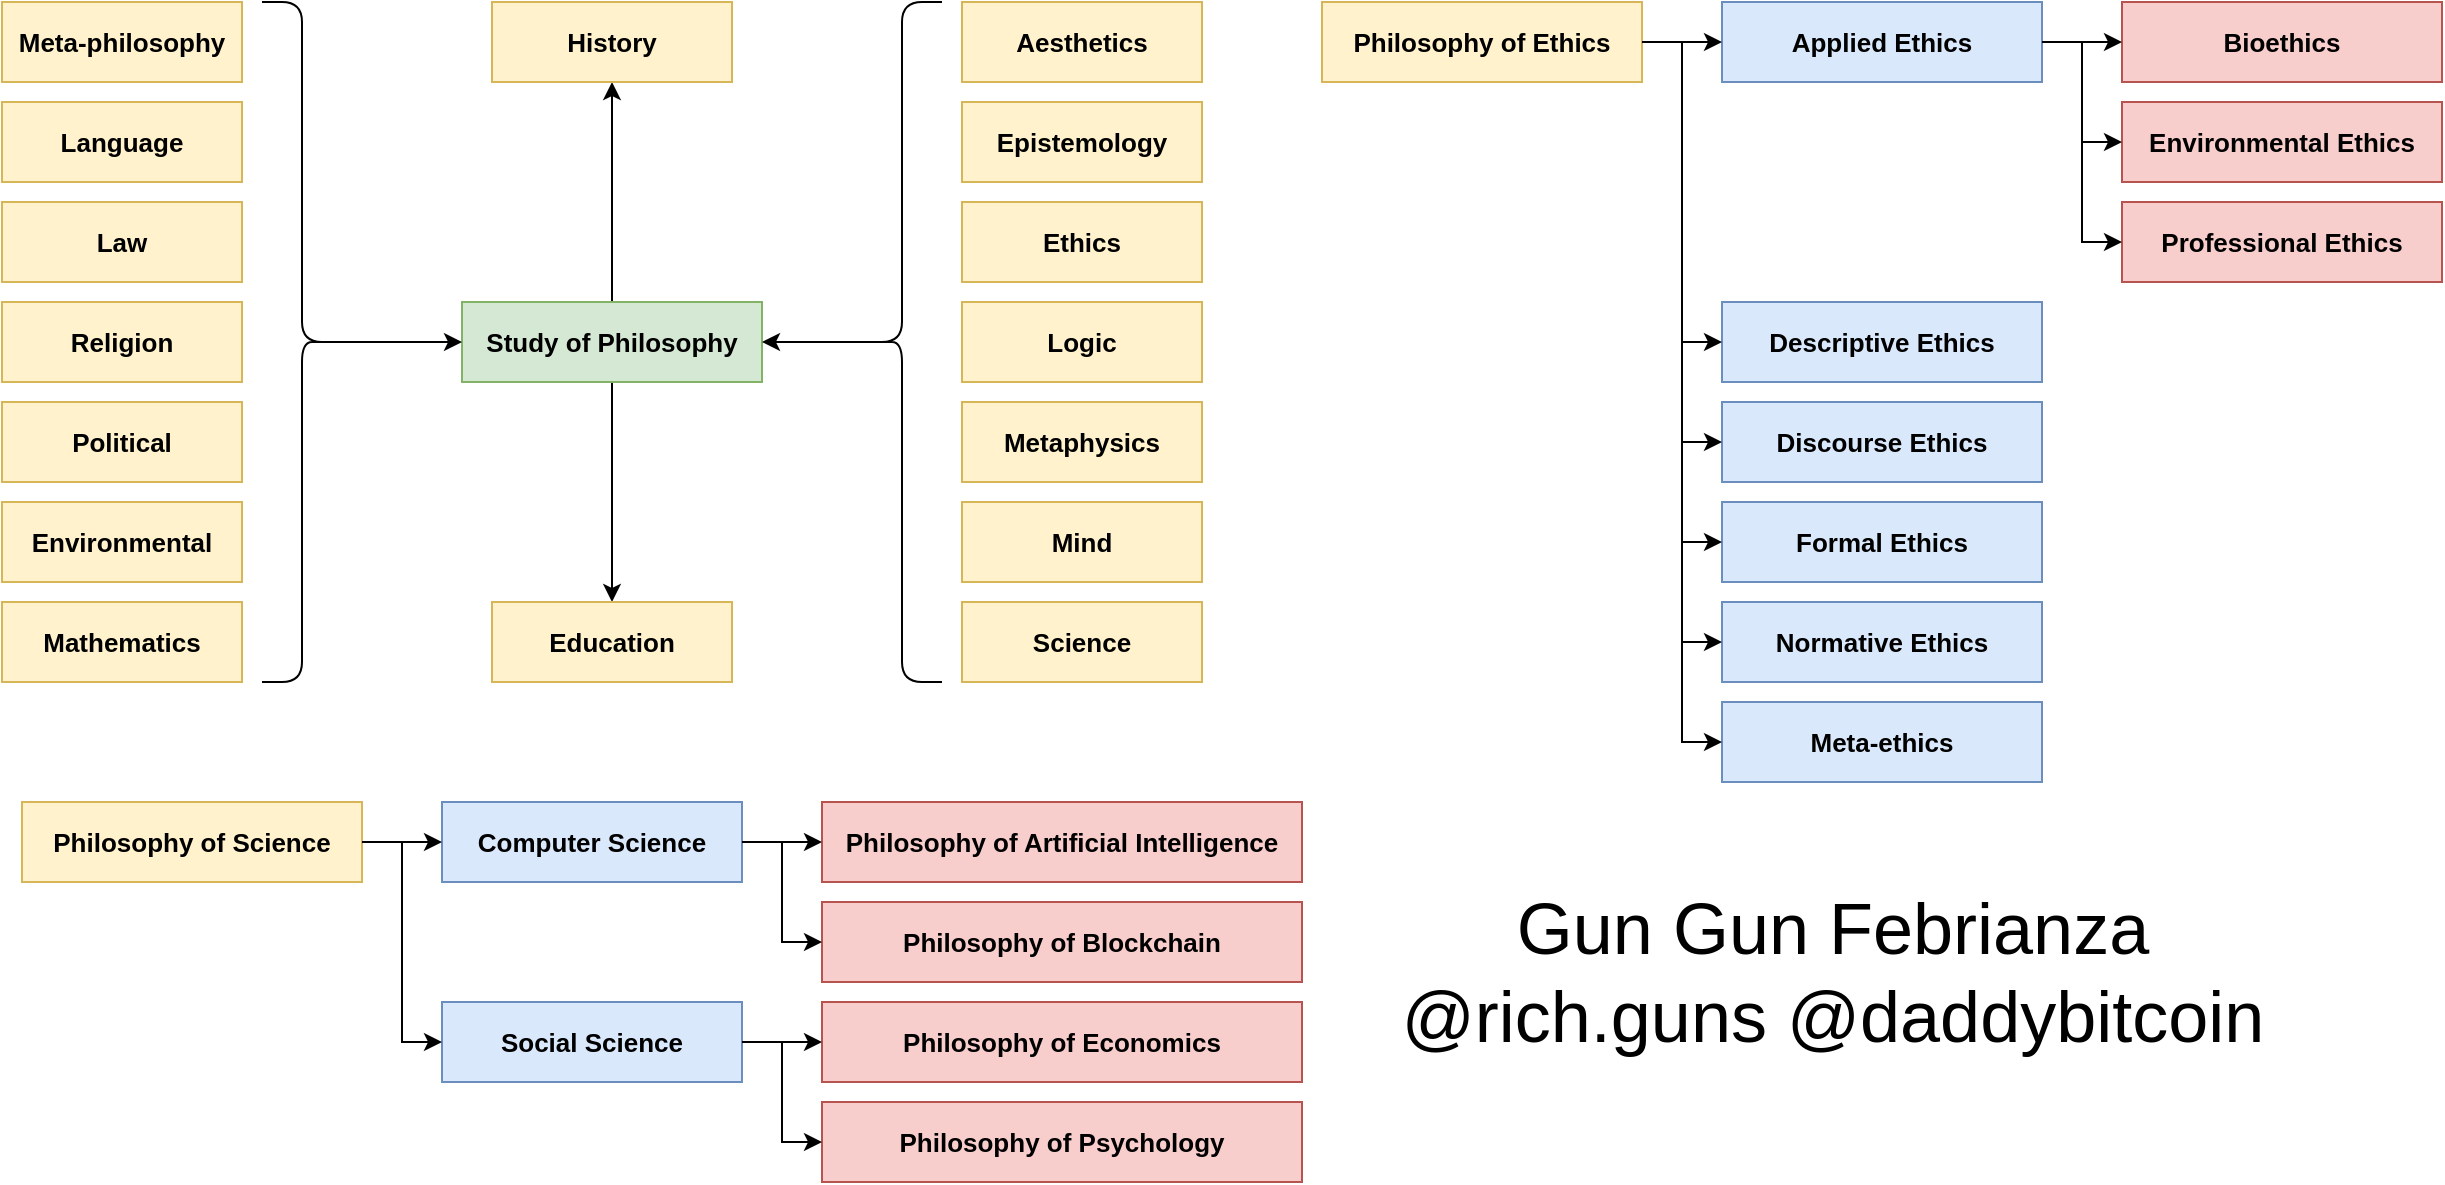<mxfile version="14.6.13" type="device" pages="2"><diagram id="k2_zn2uOwXsMtnDYr5CZ" name="Main"><mxGraphModel dx="2121" dy="600" grid="1" gridSize="10" guides="1" tooltips="1" connect="1" arrows="1" fold="1" page="1" pageScale="1" pageWidth="850" pageHeight="1100" math="0" shadow="0"><root><mxCell id="0"/><mxCell id="1" parent="0"/><mxCell id="1-BXTY9xE9zuv6jQmOAC-32" style="edgeStyle=orthogonalEdgeStyle;rounded=0;orthogonalLoop=1;jettySize=auto;html=1;exitX=0.5;exitY=0;exitDx=0;exitDy=0;fontSize=13;" parent="1" source="1-BXTY9xE9zuv6jQmOAC-1" target="1-BXTY9xE9zuv6jQmOAC-30" edge="1"><mxGeometry relative="1" as="geometry"/></mxCell><mxCell id="1-BXTY9xE9zuv6jQmOAC-33" style="edgeStyle=orthogonalEdgeStyle;rounded=0;orthogonalLoop=1;jettySize=auto;html=1;exitX=0.5;exitY=1;exitDx=0;exitDy=0;fontSize=13;" parent="1" source="1-BXTY9xE9zuv6jQmOAC-1" target="1-BXTY9xE9zuv6jQmOAC-31" edge="1"><mxGeometry relative="1" as="geometry"/></mxCell><mxCell id="1-BXTY9xE9zuv6jQmOAC-1" value="&lt;b style=&quot;font-size: 13px;&quot;&gt;Study of Philosophy&lt;/b&gt;" style="rounded=0;whiteSpace=wrap;html=1;fillColor=#d5e8d4;strokeColor=#82b366;fontSize=13;" parent="1" vertex="1"><mxGeometry x="130" y="190" width="150" height="40" as="geometry"/></mxCell><mxCell id="1-BXTY9xE9zuv6jQmOAC-4" value="&lt;b style=&quot;font-size: 13px;&quot;&gt;Aesthetics&lt;/b&gt;" style="rounded=0;whiteSpace=wrap;html=1;fillColor=#fff2cc;strokeColor=#d6b656;fontSize=13;" parent="1" vertex="1"><mxGeometry x="380" y="40" width="120" height="40" as="geometry"/></mxCell><mxCell id="1-BXTY9xE9zuv6jQmOAC-6" value="&lt;b style=&quot;font-size: 13px;&quot;&gt;Epistemology&lt;/b&gt;" style="rounded=0;whiteSpace=wrap;html=1;fillColor=#fff2cc;strokeColor=#d6b656;fontSize=13;" parent="1" vertex="1"><mxGeometry x="380" y="90" width="120" height="40" as="geometry"/></mxCell><mxCell id="1-BXTY9xE9zuv6jQmOAC-8" value="&lt;b style=&quot;font-size: 13px;&quot;&gt;Ethics&lt;/b&gt;" style="rounded=0;whiteSpace=wrap;html=1;fillColor=#fff2cc;strokeColor=#d6b656;fontSize=13;" parent="1" vertex="1"><mxGeometry x="380" y="140" width="120" height="40" as="geometry"/></mxCell><mxCell id="1-BXTY9xE9zuv6jQmOAC-10" value="&lt;b style=&quot;font-size: 13px;&quot;&gt;Logic&lt;/b&gt;" style="rounded=0;whiteSpace=wrap;html=1;fillColor=#fff2cc;strokeColor=#d6b656;fontSize=13;" parent="1" vertex="1"><mxGeometry x="380" y="190" width="120" height="40" as="geometry"/></mxCell><mxCell id="1-BXTY9xE9zuv6jQmOAC-12" value="&lt;b style=&quot;font-size: 13px;&quot;&gt;Metaphysics&lt;/b&gt;" style="rounded=0;whiteSpace=wrap;html=1;fillColor=#fff2cc;strokeColor=#d6b656;fontSize=13;" parent="1" vertex="1"><mxGeometry x="380" y="240" width="120" height="40" as="geometry"/></mxCell><mxCell id="1-BXTY9xE9zuv6jQmOAC-13" value="&lt;b style=&quot;font-size: 13px;&quot;&gt;Mind&lt;/b&gt;" style="rounded=0;whiteSpace=wrap;html=1;fillColor=#fff2cc;strokeColor=#d6b656;fontSize=13;" parent="1" vertex="1"><mxGeometry x="380" y="290" width="120" height="40" as="geometry"/></mxCell><mxCell id="1-BXTY9xE9zuv6jQmOAC-14" value="&lt;b style=&quot;font-size: 13px;&quot;&gt;Science&lt;/b&gt;" style="rounded=0;whiteSpace=wrap;html=1;fillColor=#fff2cc;strokeColor=#d6b656;fontSize=13;" parent="1" vertex="1"><mxGeometry x="380" y="340" width="120" height="40" as="geometry"/></mxCell><mxCell id="1-BXTY9xE9zuv6jQmOAC-18" value="&lt;b style=&quot;font-size: 13px;&quot;&gt;Meta-philosophy&lt;/b&gt;" style="rounded=0;whiteSpace=wrap;html=1;fillColor=#fff2cc;strokeColor=#d6b656;fontSize=13;" parent="1" vertex="1"><mxGeometry x="-100" y="40" width="120" height="40" as="geometry"/></mxCell><mxCell id="1-BXTY9xE9zuv6jQmOAC-19" value="&lt;b style=&quot;font-size: 13px;&quot;&gt;Language&lt;/b&gt;" style="rounded=0;whiteSpace=wrap;html=1;fillColor=#fff2cc;strokeColor=#d6b656;fontSize=13;" parent="1" vertex="1"><mxGeometry x="-100" y="90" width="120" height="40" as="geometry"/></mxCell><mxCell id="1-BXTY9xE9zuv6jQmOAC-20" value="&lt;b style=&quot;font-size: 13px;&quot;&gt;Law&lt;/b&gt;" style="rounded=0;whiteSpace=wrap;html=1;fillColor=#fff2cc;strokeColor=#d6b656;fontSize=13;" parent="1" vertex="1"><mxGeometry x="-100" y="140" width="120" height="40" as="geometry"/></mxCell><mxCell id="1-BXTY9xE9zuv6jQmOAC-21" value="&lt;b style=&quot;font-size: 13px;&quot;&gt;Religion&lt;/b&gt;" style="rounded=0;whiteSpace=wrap;html=1;fillColor=#fff2cc;strokeColor=#d6b656;fontSize=13;" parent="1" vertex="1"><mxGeometry x="-100" y="190" width="120" height="40" as="geometry"/></mxCell><mxCell id="1-BXTY9xE9zuv6jQmOAC-22" value="&lt;b style=&quot;font-size: 13px;&quot;&gt;Political&lt;/b&gt;" style="rounded=0;whiteSpace=wrap;html=1;fillColor=#fff2cc;strokeColor=#d6b656;fontSize=13;" parent="1" vertex="1"><mxGeometry x="-100" y="240" width="120" height="40" as="geometry"/></mxCell><mxCell id="1-BXTY9xE9zuv6jQmOAC-23" value="&lt;b style=&quot;font-size: 13px;&quot;&gt;Environmental&lt;/b&gt;" style="rounded=0;whiteSpace=wrap;html=1;fillColor=#fff2cc;strokeColor=#d6b656;fontSize=13;" parent="1" vertex="1"><mxGeometry x="-100" y="290" width="120" height="40" as="geometry"/></mxCell><mxCell id="1-BXTY9xE9zuv6jQmOAC-24" value="&lt;b style=&quot;font-size: 13px;&quot;&gt;Mathematics&lt;/b&gt;" style="rounded=0;whiteSpace=wrap;html=1;fillColor=#fff2cc;strokeColor=#d6b656;fontSize=13;" parent="1" vertex="1"><mxGeometry x="-100" y="340" width="120" height="40" as="geometry"/></mxCell><mxCell id="1-BXTY9xE9zuv6jQmOAC-28" style="edgeStyle=orthogonalEdgeStyle;rounded=0;orthogonalLoop=1;jettySize=auto;html=1;exitX=0.1;exitY=0.5;exitDx=0;exitDy=0;exitPerimeter=0;fontSize=13;" parent="1" source="1-BXTY9xE9zuv6jQmOAC-25" target="1-BXTY9xE9zuv6jQmOAC-1" edge="1"><mxGeometry relative="1" as="geometry"/></mxCell><mxCell id="1-BXTY9xE9zuv6jQmOAC-25" value="" style="shape=curlyBracket;whiteSpace=wrap;html=1;rounded=1;flipH=1;fontSize=13;" parent="1" vertex="1"><mxGeometry x="30" y="40" width="40" height="340" as="geometry"/></mxCell><mxCell id="1-BXTY9xE9zuv6jQmOAC-29" style="edgeStyle=orthogonalEdgeStyle;rounded=0;orthogonalLoop=1;jettySize=auto;html=1;exitX=0.1;exitY=0.5;exitDx=0;exitDy=0;exitPerimeter=0;fontSize=13;" parent="1" source="1-BXTY9xE9zuv6jQmOAC-26" target="1-BXTY9xE9zuv6jQmOAC-1" edge="1"><mxGeometry relative="1" as="geometry"/></mxCell><mxCell id="1-BXTY9xE9zuv6jQmOAC-26" value="" style="shape=curlyBracket;whiteSpace=wrap;html=1;rounded=1;fontSize=13;" parent="1" vertex="1"><mxGeometry x="330" y="40" width="40" height="340" as="geometry"/></mxCell><mxCell id="1-BXTY9xE9zuv6jQmOAC-30" value="&lt;b style=&quot;font-size: 13px;&quot;&gt;History&lt;/b&gt;" style="rounded=0;whiteSpace=wrap;html=1;fillColor=#fff2cc;strokeColor=#d6b656;fontSize=13;" parent="1" vertex="1"><mxGeometry x="145" y="40" width="120" height="40" as="geometry"/></mxCell><mxCell id="1-BXTY9xE9zuv6jQmOAC-31" value="&lt;b style=&quot;font-size: 13px;&quot;&gt;Education&lt;/b&gt;" style="rounded=0;whiteSpace=wrap;html=1;fillColor=#fff2cc;strokeColor=#d6b656;fontSize=13;" parent="1" vertex="1"><mxGeometry x="145" y="340" width="120" height="40" as="geometry"/></mxCell><mxCell id="AwdVLivWzrDpGmPyW5jF-1" value="" style="group" vertex="1" connectable="0" parent="1"><mxGeometry x="560" y="40" width="560" height="390" as="geometry"/></mxCell><mxCell id="AwdVLivWzrDpGmPyW5jF-2" value="&lt;b style=&quot;font-size: 13px&quot;&gt;Philosophy of Ethics&lt;/b&gt;" style="rounded=0;whiteSpace=wrap;html=1;fillColor=#fff2cc;strokeColor=#d6b656;fontSize=13;" vertex="1" parent="AwdVLivWzrDpGmPyW5jF-1"><mxGeometry width="160" height="40" as="geometry"/></mxCell><mxCell id="AwdVLivWzrDpGmPyW5jF-3" value="&lt;b style=&quot;font-size: 13px&quot;&gt;Applied Ethics&lt;/b&gt;" style="rounded=0;whiteSpace=wrap;html=1;fillColor=#dae8fc;strokeColor=#6c8ebf;fontSize=13;" vertex="1" parent="AwdVLivWzrDpGmPyW5jF-1"><mxGeometry x="200" width="160" height="40" as="geometry"/></mxCell><mxCell id="AwdVLivWzrDpGmPyW5jF-4" style="edgeStyle=orthogonalEdgeStyle;rounded=0;orthogonalLoop=1;jettySize=auto;html=1;exitX=1;exitY=0.5;exitDx=0;exitDy=0;fontSize=13;" edge="1" parent="AwdVLivWzrDpGmPyW5jF-1" source="AwdVLivWzrDpGmPyW5jF-2" target="AwdVLivWzrDpGmPyW5jF-3"><mxGeometry relative="1" as="geometry"/></mxCell><mxCell id="AwdVLivWzrDpGmPyW5jF-5" value="&lt;b style=&quot;font-size: 13px&quot;&gt;Bioethics&lt;/b&gt;" style="rounded=0;whiteSpace=wrap;html=1;fillColor=#f8cecc;strokeColor=#b85450;fontSize=13;" vertex="1" parent="AwdVLivWzrDpGmPyW5jF-1"><mxGeometry x="400" width="160" height="40" as="geometry"/></mxCell><mxCell id="AwdVLivWzrDpGmPyW5jF-6" style="edgeStyle=orthogonalEdgeStyle;rounded=0;orthogonalLoop=1;jettySize=auto;html=1;exitX=1;exitY=0.5;exitDx=0;exitDy=0;fontSize=13;" edge="1" parent="AwdVLivWzrDpGmPyW5jF-1" source="AwdVLivWzrDpGmPyW5jF-3" target="AwdVLivWzrDpGmPyW5jF-5"><mxGeometry relative="1" as="geometry"/></mxCell><mxCell id="AwdVLivWzrDpGmPyW5jF-7" value="&lt;b style=&quot;font-size: 13px&quot;&gt;Descriptive Ethics&lt;/b&gt;" style="rounded=0;whiteSpace=wrap;html=1;fillColor=#dae8fc;strokeColor=#6c8ebf;fontSize=13;" vertex="1" parent="AwdVLivWzrDpGmPyW5jF-1"><mxGeometry x="200" y="150" width="160" height="40" as="geometry"/></mxCell><mxCell id="AwdVLivWzrDpGmPyW5jF-8" style="edgeStyle=orthogonalEdgeStyle;rounded=0;orthogonalLoop=1;jettySize=auto;html=1;exitX=1;exitY=0.5;exitDx=0;exitDy=0;entryX=0;entryY=0.5;entryDx=0;entryDy=0;fontSize=13;" edge="1" parent="AwdVLivWzrDpGmPyW5jF-1" source="AwdVLivWzrDpGmPyW5jF-2" target="AwdVLivWzrDpGmPyW5jF-7"><mxGeometry relative="1" as="geometry"/></mxCell><mxCell id="AwdVLivWzrDpGmPyW5jF-9" value="&lt;b style=&quot;font-size: 13px&quot;&gt;Environmental Ethics&lt;/b&gt;" style="rounded=0;whiteSpace=wrap;html=1;fillColor=#f8cecc;strokeColor=#b85450;fontSize=13;" vertex="1" parent="AwdVLivWzrDpGmPyW5jF-1"><mxGeometry x="400" y="50" width="160" height="40" as="geometry"/></mxCell><mxCell id="AwdVLivWzrDpGmPyW5jF-10" style="edgeStyle=orthogonalEdgeStyle;rounded=0;orthogonalLoop=1;jettySize=auto;html=1;exitX=1;exitY=0.5;exitDx=0;exitDy=0;entryX=0;entryY=0.5;entryDx=0;entryDy=0;fontSize=13;" edge="1" parent="AwdVLivWzrDpGmPyW5jF-1" source="AwdVLivWzrDpGmPyW5jF-3" target="AwdVLivWzrDpGmPyW5jF-9"><mxGeometry relative="1" as="geometry"/></mxCell><mxCell id="AwdVLivWzrDpGmPyW5jF-11" value="&lt;b style=&quot;font-size: 13px&quot;&gt;Professional Ethics&lt;/b&gt;" style="rounded=0;whiteSpace=wrap;html=1;fillColor=#f8cecc;strokeColor=#b85450;fontSize=13;" vertex="1" parent="AwdVLivWzrDpGmPyW5jF-1"><mxGeometry x="400" y="100" width="160" height="40" as="geometry"/></mxCell><mxCell id="AwdVLivWzrDpGmPyW5jF-12" style="edgeStyle=orthogonalEdgeStyle;rounded=0;orthogonalLoop=1;jettySize=auto;html=1;exitX=1;exitY=0.5;exitDx=0;exitDy=0;entryX=0;entryY=0.5;entryDx=0;entryDy=0;fontSize=13;" edge="1" parent="AwdVLivWzrDpGmPyW5jF-1" source="AwdVLivWzrDpGmPyW5jF-3" target="AwdVLivWzrDpGmPyW5jF-11"><mxGeometry relative="1" as="geometry"/></mxCell><mxCell id="AwdVLivWzrDpGmPyW5jF-13" value="&lt;b style=&quot;font-size: 13px&quot;&gt;Discourse Ethics&lt;/b&gt;" style="rounded=0;whiteSpace=wrap;html=1;fillColor=#dae8fc;strokeColor=#6c8ebf;fontSize=13;" vertex="1" parent="AwdVLivWzrDpGmPyW5jF-1"><mxGeometry x="200" y="200" width="160" height="40" as="geometry"/></mxCell><mxCell id="AwdVLivWzrDpGmPyW5jF-14" style="edgeStyle=orthogonalEdgeStyle;rounded=0;orthogonalLoop=1;jettySize=auto;html=1;exitX=1;exitY=0.5;exitDx=0;exitDy=0;entryX=0;entryY=0.5;entryDx=0;entryDy=0;fontSize=13;" edge="1" parent="AwdVLivWzrDpGmPyW5jF-1" source="AwdVLivWzrDpGmPyW5jF-2" target="AwdVLivWzrDpGmPyW5jF-13"><mxGeometry relative="1" as="geometry"/></mxCell><mxCell id="AwdVLivWzrDpGmPyW5jF-15" value="&lt;b style=&quot;font-size: 13px&quot;&gt;Formal Ethics&lt;/b&gt;" style="rounded=0;whiteSpace=wrap;html=1;fillColor=#dae8fc;strokeColor=#6c8ebf;fontSize=13;" vertex="1" parent="AwdVLivWzrDpGmPyW5jF-1"><mxGeometry x="200" y="250" width="160" height="40" as="geometry"/></mxCell><mxCell id="AwdVLivWzrDpGmPyW5jF-16" style="edgeStyle=orthogonalEdgeStyle;rounded=0;orthogonalLoop=1;jettySize=auto;html=1;exitX=1;exitY=0.5;exitDx=0;exitDy=0;entryX=0;entryY=0.5;entryDx=0;entryDy=0;fontSize=13;" edge="1" parent="AwdVLivWzrDpGmPyW5jF-1" source="AwdVLivWzrDpGmPyW5jF-2" target="AwdVLivWzrDpGmPyW5jF-15"><mxGeometry relative="1" as="geometry"/></mxCell><mxCell id="AwdVLivWzrDpGmPyW5jF-17" value="&lt;b style=&quot;font-size: 13px&quot;&gt;Normative Ethics&lt;/b&gt;" style="rounded=0;whiteSpace=wrap;html=1;fillColor=#dae8fc;strokeColor=#6c8ebf;fontSize=13;" vertex="1" parent="AwdVLivWzrDpGmPyW5jF-1"><mxGeometry x="200" y="300" width="160" height="40" as="geometry"/></mxCell><mxCell id="AwdVLivWzrDpGmPyW5jF-18" style="edgeStyle=orthogonalEdgeStyle;rounded=0;orthogonalLoop=1;jettySize=auto;html=1;exitX=1;exitY=0.5;exitDx=0;exitDy=0;entryX=0;entryY=0.5;entryDx=0;entryDy=0;fontSize=13;" edge="1" parent="AwdVLivWzrDpGmPyW5jF-1" source="AwdVLivWzrDpGmPyW5jF-2" target="AwdVLivWzrDpGmPyW5jF-17"><mxGeometry relative="1" as="geometry"/></mxCell><mxCell id="AwdVLivWzrDpGmPyW5jF-19" value="&lt;b style=&quot;font-size: 13px&quot;&gt;Meta-ethics&lt;/b&gt;" style="rounded=0;whiteSpace=wrap;html=1;fillColor=#dae8fc;strokeColor=#6c8ebf;fontSize=13;" vertex="1" parent="AwdVLivWzrDpGmPyW5jF-1"><mxGeometry x="200" y="350" width="160" height="40" as="geometry"/></mxCell><mxCell id="AwdVLivWzrDpGmPyW5jF-20" style="edgeStyle=orthogonalEdgeStyle;rounded=0;orthogonalLoop=1;jettySize=auto;html=1;exitX=1;exitY=0.5;exitDx=0;exitDy=0;entryX=0;entryY=0.5;entryDx=0;entryDy=0;fontSize=13;" edge="1" parent="AwdVLivWzrDpGmPyW5jF-1" source="AwdVLivWzrDpGmPyW5jF-2" target="AwdVLivWzrDpGmPyW5jF-19"><mxGeometry relative="1" as="geometry"/></mxCell><mxCell id="4MRCDeyEtJh0TkcPHgG2-14" value="" style="group" vertex="1" connectable="0" parent="1"><mxGeometry x="-90" y="440" width="640" height="190" as="geometry"/></mxCell><mxCell id="4MRCDeyEtJh0TkcPHgG2-1" value="&lt;b style=&quot;font-size: 13px&quot;&gt;Philosophy of Science&lt;/b&gt;" style="rounded=0;whiteSpace=wrap;html=1;fillColor=#fff2cc;strokeColor=#d6b656;fontSize=13;" vertex="1" parent="4MRCDeyEtJh0TkcPHgG2-14"><mxGeometry width="170" height="40" as="geometry"/></mxCell><mxCell id="4MRCDeyEtJh0TkcPHgG2-2" value="&lt;b style=&quot;font-size: 13px&quot;&gt;Computer Science&lt;/b&gt;" style="rounded=0;whiteSpace=wrap;html=1;fillColor=#dae8fc;strokeColor=#6c8ebf;fontSize=13;" vertex="1" parent="4MRCDeyEtJh0TkcPHgG2-14"><mxGeometry x="210" width="150" height="40" as="geometry"/></mxCell><mxCell id="4MRCDeyEtJh0TkcPHgG2-3" style="edgeStyle=orthogonalEdgeStyle;rounded=0;orthogonalLoop=1;jettySize=auto;html=1;exitX=1;exitY=0.5;exitDx=0;exitDy=0;fontSize=13;" edge="1" parent="4MRCDeyEtJh0TkcPHgG2-14" source="4MRCDeyEtJh0TkcPHgG2-1" target="4MRCDeyEtJh0TkcPHgG2-2"><mxGeometry relative="1" as="geometry"/></mxCell><mxCell id="4MRCDeyEtJh0TkcPHgG2-4" value="&lt;b style=&quot;font-size: 13px&quot;&gt;Social Science&lt;/b&gt;" style="rounded=0;whiteSpace=wrap;html=1;fillColor=#dae8fc;strokeColor=#6c8ebf;fontSize=13;" vertex="1" parent="4MRCDeyEtJh0TkcPHgG2-14"><mxGeometry x="210" y="100" width="150" height="40" as="geometry"/></mxCell><mxCell id="4MRCDeyEtJh0TkcPHgG2-10" style="edgeStyle=orthogonalEdgeStyle;rounded=0;orthogonalLoop=1;jettySize=auto;html=1;exitX=1;exitY=0.5;exitDx=0;exitDy=0;entryX=0;entryY=0.5;entryDx=0;entryDy=0;fontSize=13;" edge="1" parent="4MRCDeyEtJh0TkcPHgG2-14" source="4MRCDeyEtJh0TkcPHgG2-1" target="4MRCDeyEtJh0TkcPHgG2-4"><mxGeometry relative="1" as="geometry"/></mxCell><mxCell id="4MRCDeyEtJh0TkcPHgG2-5" value="&lt;b style=&quot;font-size: 13px&quot;&gt;Philosophy of Artificial Intelligence&lt;/b&gt;" style="rounded=0;whiteSpace=wrap;html=1;fillColor=#f8cecc;strokeColor=#b85450;fontSize=13;" vertex="1" parent="4MRCDeyEtJh0TkcPHgG2-14"><mxGeometry x="400" width="240" height="40" as="geometry"/></mxCell><mxCell id="4MRCDeyEtJh0TkcPHgG2-6" style="edgeStyle=orthogonalEdgeStyle;rounded=0;orthogonalLoop=1;jettySize=auto;html=1;exitX=1;exitY=0.5;exitDx=0;exitDy=0;fontSize=13;" edge="1" parent="4MRCDeyEtJh0TkcPHgG2-14" source="4MRCDeyEtJh0TkcPHgG2-2" target="4MRCDeyEtJh0TkcPHgG2-5"><mxGeometry relative="1" as="geometry"/></mxCell><mxCell id="4MRCDeyEtJh0TkcPHgG2-7" value="&lt;b style=&quot;font-size: 13px&quot;&gt;Philosophy of Blockchain&lt;/b&gt;" style="rounded=0;whiteSpace=wrap;html=1;fillColor=#f8cecc;strokeColor=#b85450;fontSize=13;" vertex="1" parent="4MRCDeyEtJh0TkcPHgG2-14"><mxGeometry x="400" y="50" width="240" height="40" as="geometry"/></mxCell><mxCell id="4MRCDeyEtJh0TkcPHgG2-8" style="edgeStyle=orthogonalEdgeStyle;rounded=0;orthogonalLoop=1;jettySize=auto;html=1;exitX=1;exitY=0.5;exitDx=0;exitDy=0;entryX=0;entryY=0.5;entryDx=0;entryDy=0;fontSize=13;" edge="1" parent="4MRCDeyEtJh0TkcPHgG2-14" source="4MRCDeyEtJh0TkcPHgG2-2" target="4MRCDeyEtJh0TkcPHgG2-7"><mxGeometry relative="1" as="geometry"/></mxCell><mxCell id="4MRCDeyEtJh0TkcPHgG2-9" value="&lt;b style=&quot;font-size: 13px&quot;&gt;Philosophy of Economics&lt;/b&gt;" style="rounded=0;whiteSpace=wrap;html=1;fillColor=#f8cecc;strokeColor=#b85450;fontSize=13;" vertex="1" parent="4MRCDeyEtJh0TkcPHgG2-14"><mxGeometry x="400" y="100" width="240" height="40" as="geometry"/></mxCell><mxCell id="4MRCDeyEtJh0TkcPHgG2-11" style="edgeStyle=orthogonalEdgeStyle;rounded=0;orthogonalLoop=1;jettySize=auto;html=1;exitX=1;exitY=0.5;exitDx=0;exitDy=0;fontSize=13;" edge="1" parent="4MRCDeyEtJh0TkcPHgG2-14" source="4MRCDeyEtJh0TkcPHgG2-4" target="4MRCDeyEtJh0TkcPHgG2-9"><mxGeometry relative="1" as="geometry"/></mxCell><mxCell id="4MRCDeyEtJh0TkcPHgG2-12" value="&lt;b style=&quot;font-size: 13px&quot;&gt;Philosophy of Psychology&lt;/b&gt;" style="rounded=0;whiteSpace=wrap;html=1;fillColor=#f8cecc;strokeColor=#b85450;fontSize=13;" vertex="1" parent="4MRCDeyEtJh0TkcPHgG2-14"><mxGeometry x="400" y="150" width="240" height="40" as="geometry"/></mxCell><mxCell id="4MRCDeyEtJh0TkcPHgG2-13" style="edgeStyle=orthogonalEdgeStyle;rounded=0;orthogonalLoop=1;jettySize=auto;html=1;exitX=1;exitY=0.5;exitDx=0;exitDy=0;entryX=0;entryY=0.5;entryDx=0;entryDy=0;fontSize=13;" edge="1" parent="4MRCDeyEtJh0TkcPHgG2-14" source="4MRCDeyEtJh0TkcPHgG2-4" target="4MRCDeyEtJh0TkcPHgG2-12"><mxGeometry relative="1" as="geometry"/></mxCell><mxCell id="WPp2Cnieru3ZOVlofBup-1" value="&lt;font style=&quot;font-size: 36px&quot;&gt;Gun Gun Febrianza&lt;br&gt;@rich.guns @daddybitcoin&lt;/font&gt;" style="text;html=1;align=center;verticalAlign=middle;resizable=0;points=[];autosize=1;strokeColor=none;fontSize=13;" vertex="1" parent="1"><mxGeometry x="590" y="500" width="450" height="50" as="geometry"/></mxCell></root></mxGraphModel></diagram><diagram id="8PyYPeITPksB2Z_Ss_8m" name="Temp"><mxGraphModel dx="1718" dy="510" grid="1" gridSize="10" guides="1" tooltips="1" connect="1" arrows="1" fold="1" page="1" pageScale="1" pageWidth="850" pageHeight="1100" math="0" shadow="0"><root><mxCell id="6uhEJD8NAkjHVJXArdkf-0"/><mxCell id="6uhEJD8NAkjHVJXArdkf-1" parent="6uhEJD8NAkjHVJXArdkf-0"/><mxCell id="nU3GNnKDMqdDAiF5lPDm-0" value="" style="group" vertex="1" connectable="0" parent="6uhEJD8NAkjHVJXArdkf-1"><mxGeometry x="-90" y="440" width="640" height="190" as="geometry"/></mxCell><mxCell id="nU3GNnKDMqdDAiF5lPDm-1" value="&lt;b style=&quot;font-size: 13px&quot;&gt;Philosophy of Science&lt;/b&gt;" style="rounded=0;whiteSpace=wrap;html=1;fillColor=#fff2cc;strokeColor=#d6b656;fontSize=13;" vertex="1" parent="nU3GNnKDMqdDAiF5lPDm-0"><mxGeometry width="170" height="40" as="geometry"/></mxCell><mxCell id="nU3GNnKDMqdDAiF5lPDm-2" value="&lt;b style=&quot;font-size: 13px&quot;&gt;Computer Science&lt;/b&gt;" style="rounded=0;whiteSpace=wrap;html=1;fillColor=#dae8fc;strokeColor=#6c8ebf;fontSize=13;" vertex="1" parent="nU3GNnKDMqdDAiF5lPDm-0"><mxGeometry x="210" width="150" height="40" as="geometry"/></mxCell><mxCell id="nU3GNnKDMqdDAiF5lPDm-3" style="edgeStyle=orthogonalEdgeStyle;rounded=0;orthogonalLoop=1;jettySize=auto;html=1;exitX=1;exitY=0.5;exitDx=0;exitDy=0;fontSize=13;" edge="1" parent="nU3GNnKDMqdDAiF5lPDm-0" source="nU3GNnKDMqdDAiF5lPDm-1" target="nU3GNnKDMqdDAiF5lPDm-2"><mxGeometry relative="1" as="geometry"/></mxCell><mxCell id="nU3GNnKDMqdDAiF5lPDm-4" value="&lt;b style=&quot;font-size: 13px&quot;&gt;Social Science&lt;/b&gt;" style="rounded=0;whiteSpace=wrap;html=1;fillColor=#dae8fc;strokeColor=#6c8ebf;fontSize=13;" vertex="1" parent="nU3GNnKDMqdDAiF5lPDm-0"><mxGeometry x="210" y="100" width="150" height="40" as="geometry"/></mxCell><mxCell id="nU3GNnKDMqdDAiF5lPDm-5" style="edgeStyle=orthogonalEdgeStyle;rounded=0;orthogonalLoop=1;jettySize=auto;html=1;exitX=1;exitY=0.5;exitDx=0;exitDy=0;entryX=0;entryY=0.5;entryDx=0;entryDy=0;fontSize=13;" edge="1" parent="nU3GNnKDMqdDAiF5lPDm-0" source="nU3GNnKDMqdDAiF5lPDm-1" target="nU3GNnKDMqdDAiF5lPDm-4"><mxGeometry relative="1" as="geometry"/></mxCell><mxCell id="nU3GNnKDMqdDAiF5lPDm-6" value="&lt;b style=&quot;font-size: 13px&quot;&gt;Philosophy of Artificial Intelligence&lt;/b&gt;" style="rounded=0;whiteSpace=wrap;html=1;fillColor=#f8cecc;strokeColor=#b85450;fontSize=13;" vertex="1" parent="nU3GNnKDMqdDAiF5lPDm-0"><mxGeometry x="400" width="240" height="40" as="geometry"/></mxCell><mxCell id="nU3GNnKDMqdDAiF5lPDm-7" style="edgeStyle=orthogonalEdgeStyle;rounded=0;orthogonalLoop=1;jettySize=auto;html=1;exitX=1;exitY=0.5;exitDx=0;exitDy=0;fontSize=13;" edge="1" parent="nU3GNnKDMqdDAiF5lPDm-0" source="nU3GNnKDMqdDAiF5lPDm-2" target="nU3GNnKDMqdDAiF5lPDm-6"><mxGeometry relative="1" as="geometry"/></mxCell><mxCell id="nU3GNnKDMqdDAiF5lPDm-8" value="&lt;b style=&quot;font-size: 13px&quot;&gt;Philosophy of Blockchain&lt;/b&gt;" style="rounded=0;whiteSpace=wrap;html=1;fillColor=#f8cecc;strokeColor=#b85450;fontSize=13;" vertex="1" parent="nU3GNnKDMqdDAiF5lPDm-0"><mxGeometry x="400" y="50" width="240" height="40" as="geometry"/></mxCell><mxCell id="nU3GNnKDMqdDAiF5lPDm-9" style="edgeStyle=orthogonalEdgeStyle;rounded=0;orthogonalLoop=1;jettySize=auto;html=1;exitX=1;exitY=0.5;exitDx=0;exitDy=0;entryX=0;entryY=0.5;entryDx=0;entryDy=0;fontSize=13;" edge="1" parent="nU3GNnKDMqdDAiF5lPDm-0" source="nU3GNnKDMqdDAiF5lPDm-2" target="nU3GNnKDMqdDAiF5lPDm-8"><mxGeometry relative="1" as="geometry"/></mxCell><mxCell id="nU3GNnKDMqdDAiF5lPDm-10" value="&lt;b style=&quot;font-size: 13px&quot;&gt;Philosophy of Economics&lt;/b&gt;" style="rounded=0;whiteSpace=wrap;html=1;fillColor=#f8cecc;strokeColor=#b85450;fontSize=13;" vertex="1" parent="nU3GNnKDMqdDAiF5lPDm-0"><mxGeometry x="400" y="100" width="240" height="40" as="geometry"/></mxCell><mxCell id="nU3GNnKDMqdDAiF5lPDm-11" style="edgeStyle=orthogonalEdgeStyle;rounded=0;orthogonalLoop=1;jettySize=auto;html=1;exitX=1;exitY=0.5;exitDx=0;exitDy=0;fontSize=13;" edge="1" parent="nU3GNnKDMqdDAiF5lPDm-0" source="nU3GNnKDMqdDAiF5lPDm-4" target="nU3GNnKDMqdDAiF5lPDm-10"><mxGeometry relative="1" as="geometry"/></mxCell><mxCell id="nU3GNnKDMqdDAiF5lPDm-12" value="&lt;b style=&quot;font-size: 13px&quot;&gt;Philosophy of Psychology&lt;/b&gt;" style="rounded=0;whiteSpace=wrap;html=1;fillColor=#f8cecc;strokeColor=#b85450;fontSize=13;" vertex="1" parent="nU3GNnKDMqdDAiF5lPDm-0"><mxGeometry x="400" y="150" width="240" height="40" as="geometry"/></mxCell><mxCell id="nU3GNnKDMqdDAiF5lPDm-13" style="edgeStyle=orthogonalEdgeStyle;rounded=0;orthogonalLoop=1;jettySize=auto;html=1;exitX=1;exitY=0.5;exitDx=0;exitDy=0;entryX=0;entryY=0.5;entryDx=0;entryDy=0;fontSize=13;" edge="1" parent="nU3GNnKDMqdDAiF5lPDm-0" source="nU3GNnKDMqdDAiF5lPDm-4" target="nU3GNnKDMqdDAiF5lPDm-12"><mxGeometry relative="1" as="geometry"/></mxCell></root></mxGraphModel></diagram></mxfile>